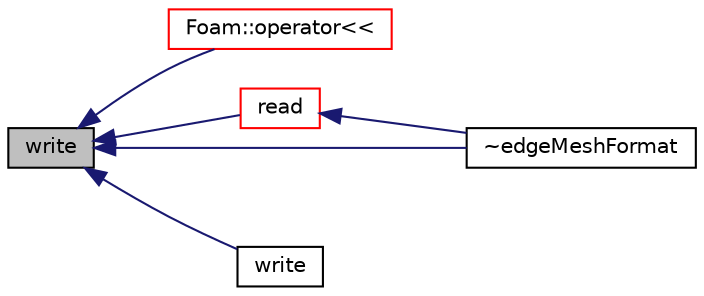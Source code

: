 digraph "write"
{
  bgcolor="transparent";
  edge [fontname="Helvetica",fontsize="10",labelfontname="Helvetica",labelfontsize="10"];
  node [fontname="Helvetica",fontsize="10",shape=record];
  rankdir="LR";
  Node1 [label="write",height=0.2,width=0.4,color="black", fillcolor="grey75", style="filled", fontcolor="black"];
  Node1 -> Node2 [dir="back",color="midnightblue",fontsize="10",style="solid",fontname="Helvetica"];
  Node2 [label="Foam::operator\<\<",height=0.2,width=0.4,color="red",URL="$a10979.html#ae86a76a63deefbe1a4490c873ad8e1b2"];
  Node1 -> Node3 [dir="back",color="midnightblue",fontsize="10",style="solid",fontname="Helvetica"];
  Node3 [label="read",height=0.2,width=0.4,color="red",URL="$a00627.html#a22c713e4cb4d8f5a7c987c659e74ed80",tooltip="Read edgeMesh components from stream. "];
  Node3 -> Node4 [dir="back",color="midnightblue",fontsize="10",style="solid",fontname="Helvetica"];
  Node4 [label="~edgeMeshFormat",height=0.2,width=0.4,color="black",URL="$a00627.html#a73cdb8b67f1d5d9f85b8fe76cc9e9588",tooltip="Destructor. "];
  Node1 -> Node5 [dir="back",color="midnightblue",fontsize="10",style="solid",fontname="Helvetica"];
  Node5 [label="write",height=0.2,width=0.4,color="black",URL="$a00627.html#a5cf9d1a8c08e045a6bbcab04a3ec2d79",tooltip="Write object. "];
  Node1 -> Node4 [dir="back",color="midnightblue",fontsize="10",style="solid",fontname="Helvetica"];
}
